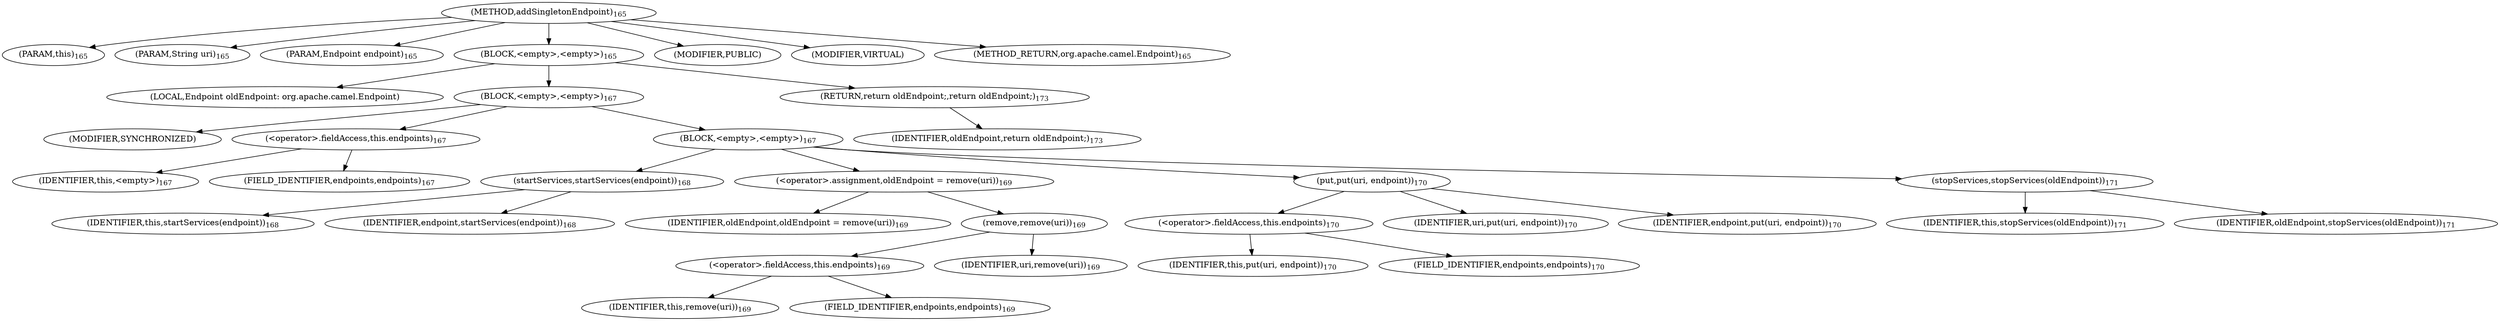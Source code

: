 digraph "addSingletonEndpoint" {  
"390" [label = <(METHOD,addSingletonEndpoint)<SUB>165</SUB>> ]
"16" [label = <(PARAM,this)<SUB>165</SUB>> ]
"391" [label = <(PARAM,String uri)<SUB>165</SUB>> ]
"392" [label = <(PARAM,Endpoint endpoint)<SUB>165</SUB>> ]
"393" [label = <(BLOCK,&lt;empty&gt;,&lt;empty&gt;)<SUB>165</SUB>> ]
"394" [label = <(LOCAL,Endpoint oldEndpoint: org.apache.camel.Endpoint)> ]
"395" [label = <(BLOCK,&lt;empty&gt;,&lt;empty&gt;)<SUB>167</SUB>> ]
"396" [label = <(MODIFIER,SYNCHRONIZED)> ]
"397" [label = <(&lt;operator&gt;.fieldAccess,this.endpoints)<SUB>167</SUB>> ]
"398" [label = <(IDENTIFIER,this,&lt;empty&gt;)<SUB>167</SUB>> ]
"399" [label = <(FIELD_IDENTIFIER,endpoints,endpoints)<SUB>167</SUB>> ]
"400" [label = <(BLOCK,&lt;empty&gt;,&lt;empty&gt;)<SUB>167</SUB>> ]
"401" [label = <(startServices,startServices(endpoint))<SUB>168</SUB>> ]
"15" [label = <(IDENTIFIER,this,startServices(endpoint))<SUB>168</SUB>> ]
"402" [label = <(IDENTIFIER,endpoint,startServices(endpoint))<SUB>168</SUB>> ]
"403" [label = <(&lt;operator&gt;.assignment,oldEndpoint = remove(uri))<SUB>169</SUB>> ]
"404" [label = <(IDENTIFIER,oldEndpoint,oldEndpoint = remove(uri))<SUB>169</SUB>> ]
"405" [label = <(remove,remove(uri))<SUB>169</SUB>> ]
"406" [label = <(&lt;operator&gt;.fieldAccess,this.endpoints)<SUB>169</SUB>> ]
"407" [label = <(IDENTIFIER,this,remove(uri))<SUB>169</SUB>> ]
"408" [label = <(FIELD_IDENTIFIER,endpoints,endpoints)<SUB>169</SUB>> ]
"409" [label = <(IDENTIFIER,uri,remove(uri))<SUB>169</SUB>> ]
"410" [label = <(put,put(uri, endpoint))<SUB>170</SUB>> ]
"411" [label = <(&lt;operator&gt;.fieldAccess,this.endpoints)<SUB>170</SUB>> ]
"412" [label = <(IDENTIFIER,this,put(uri, endpoint))<SUB>170</SUB>> ]
"413" [label = <(FIELD_IDENTIFIER,endpoints,endpoints)<SUB>170</SUB>> ]
"414" [label = <(IDENTIFIER,uri,put(uri, endpoint))<SUB>170</SUB>> ]
"415" [label = <(IDENTIFIER,endpoint,put(uri, endpoint))<SUB>170</SUB>> ]
"416" [label = <(stopServices,stopServices(oldEndpoint))<SUB>171</SUB>> ]
"17" [label = <(IDENTIFIER,this,stopServices(oldEndpoint))<SUB>171</SUB>> ]
"417" [label = <(IDENTIFIER,oldEndpoint,stopServices(oldEndpoint))<SUB>171</SUB>> ]
"418" [label = <(RETURN,return oldEndpoint;,return oldEndpoint;)<SUB>173</SUB>> ]
"419" [label = <(IDENTIFIER,oldEndpoint,return oldEndpoint;)<SUB>173</SUB>> ]
"420" [label = <(MODIFIER,PUBLIC)> ]
"421" [label = <(MODIFIER,VIRTUAL)> ]
"422" [label = <(METHOD_RETURN,org.apache.camel.Endpoint)<SUB>165</SUB>> ]
  "390" -> "16" 
  "390" -> "391" 
  "390" -> "392" 
  "390" -> "393" 
  "390" -> "420" 
  "390" -> "421" 
  "390" -> "422" 
  "393" -> "394" 
  "393" -> "395" 
  "393" -> "418" 
  "395" -> "396" 
  "395" -> "397" 
  "395" -> "400" 
  "397" -> "398" 
  "397" -> "399" 
  "400" -> "401" 
  "400" -> "403" 
  "400" -> "410" 
  "400" -> "416" 
  "401" -> "15" 
  "401" -> "402" 
  "403" -> "404" 
  "403" -> "405" 
  "405" -> "406" 
  "405" -> "409" 
  "406" -> "407" 
  "406" -> "408" 
  "410" -> "411" 
  "410" -> "414" 
  "410" -> "415" 
  "411" -> "412" 
  "411" -> "413" 
  "416" -> "17" 
  "416" -> "417" 
  "418" -> "419" 
}
